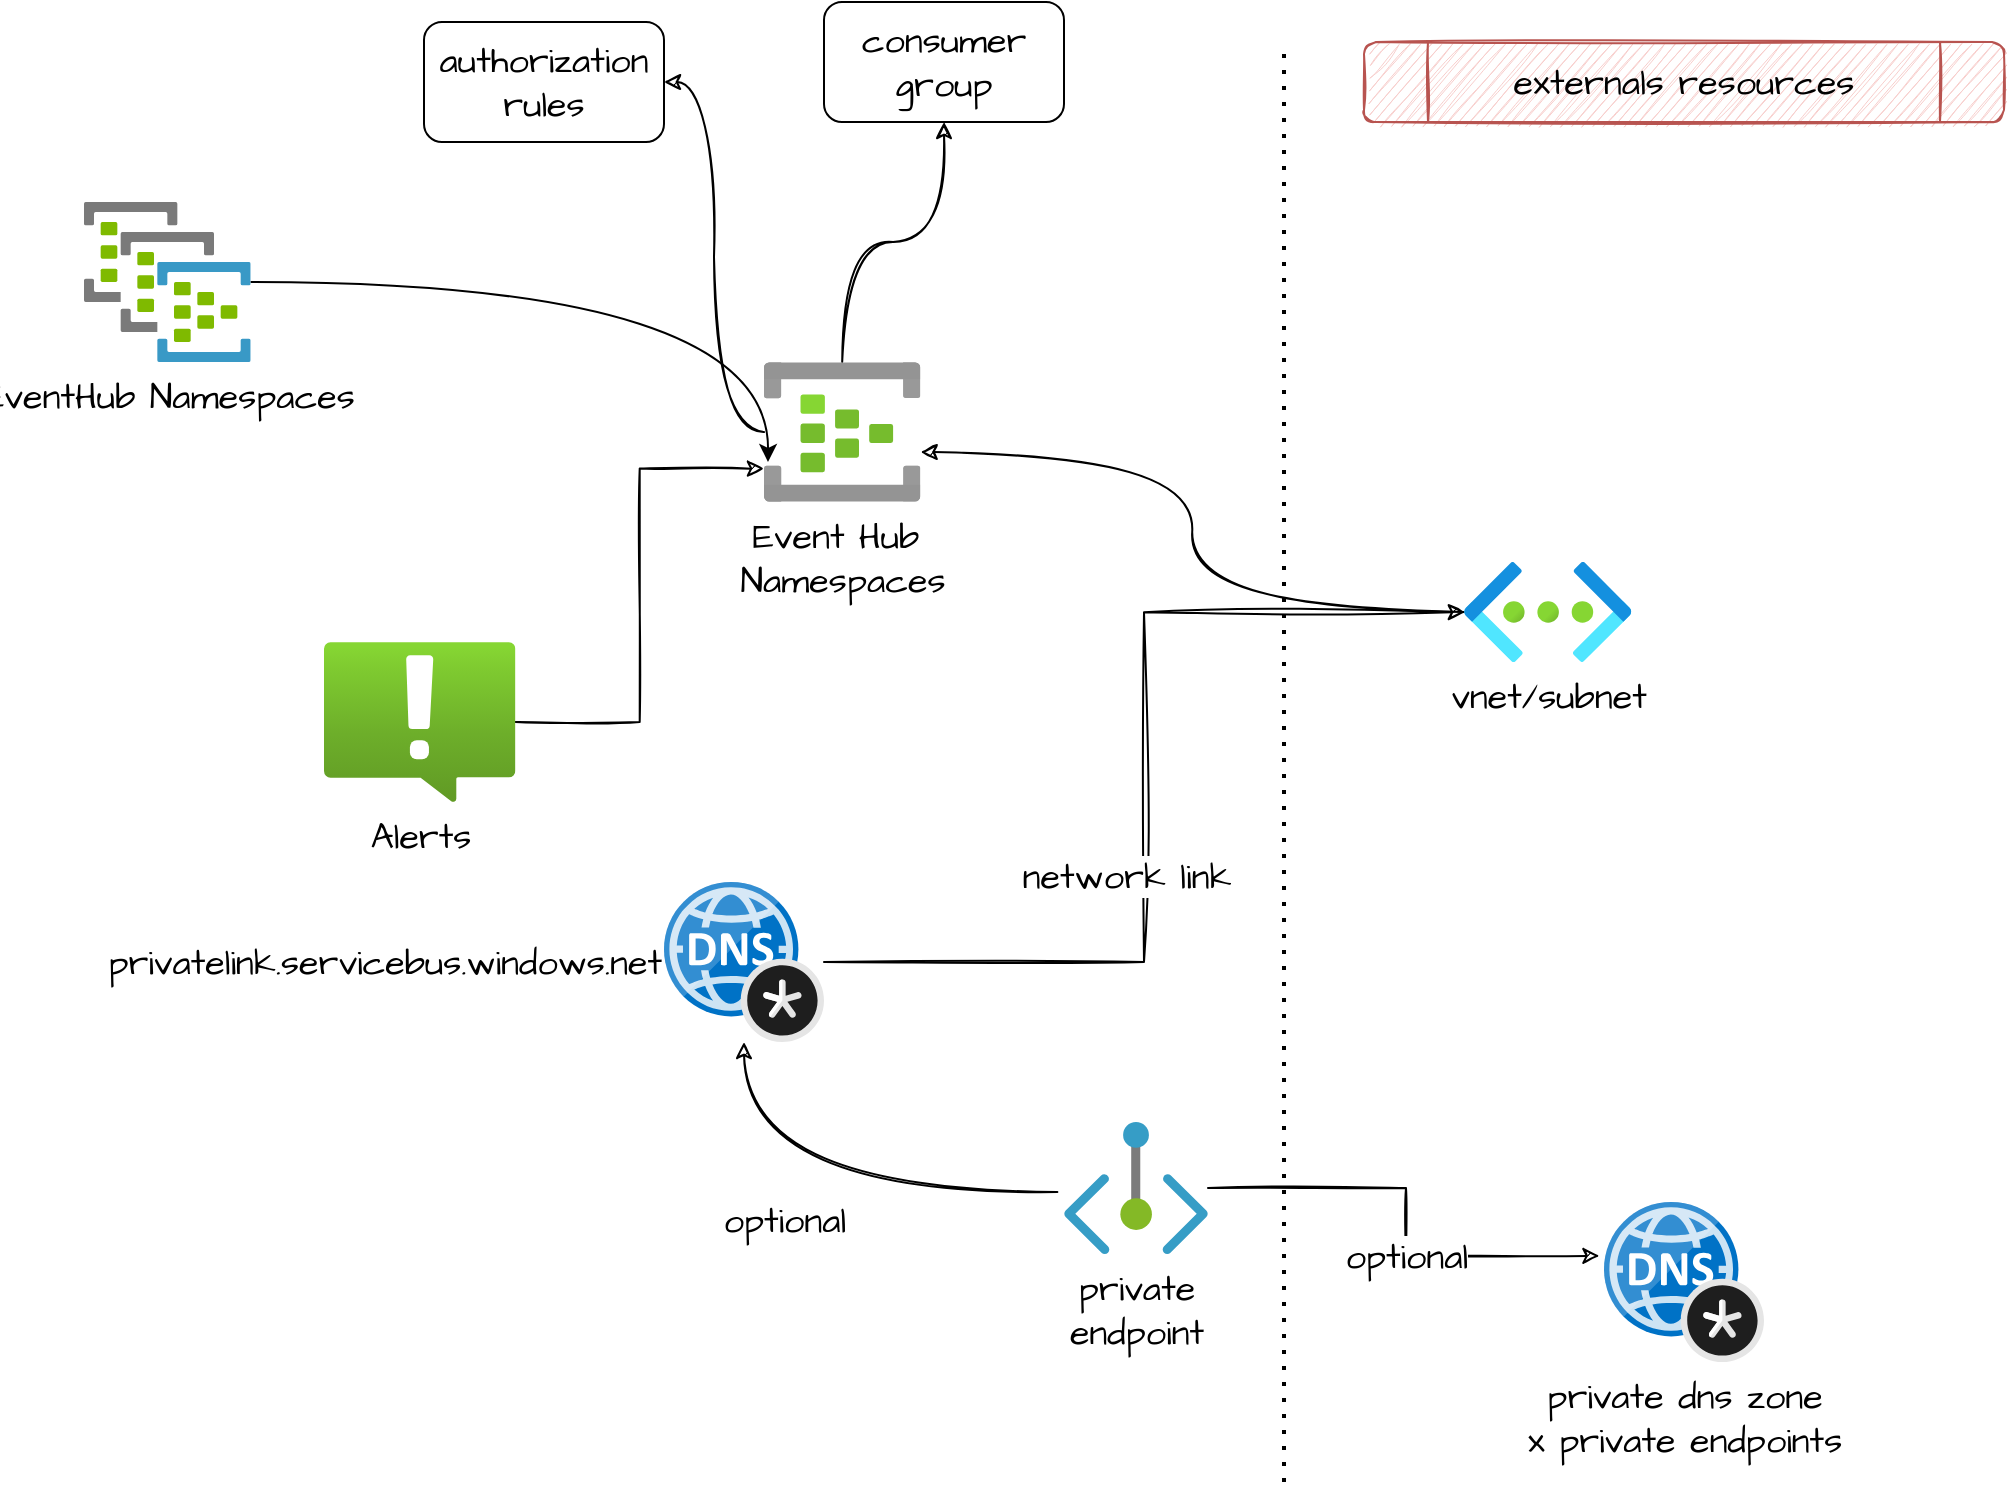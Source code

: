 <mxfile version="26.2.2">
  <diagram id="ArKqH_pPMN16gDMSGU3m" name="Page-1">
    <mxGraphModel dx="2063" dy="883" grid="1" gridSize="10" guides="1" tooltips="1" connect="1" arrows="1" fold="1" page="1" pageScale="1" pageWidth="827" pageHeight="1169" math="0" shadow="0">
      <root>
        <mxCell id="0" />
        <mxCell id="1" parent="0" />
        <mxCell id="DOS7CWorLfeVmID9HikK-3" value="" style="endArrow=none;dashed=1;html=1;dashPattern=1 3;strokeWidth=2;rounded=0;" parent="1" edge="1">
          <mxGeometry width="50" height="50" relative="1" as="geometry">
            <mxPoint x="360" y="800" as="sourcePoint" />
            <mxPoint x="360" y="80" as="targetPoint" />
          </mxGeometry>
        </mxCell>
        <mxCell id="DOS7CWorLfeVmID9HikK-4" value="externals resources" style="shape=process;whiteSpace=wrap;html=1;backgroundOutline=1;fontFamily=Architects Daughter;fontSource=https%3A%2F%2Ffonts.googleapis.com%2Fcss%3Ffamily%3DArchitects%2BDaughter;fillColor=#f8cecc;strokeColor=#b85450;fontSize=18;rounded=1;sketch=1;" parent="1" vertex="1">
          <mxGeometry x="400" y="80" width="320" height="40" as="geometry" />
        </mxCell>
        <mxCell id="fzXGkyh3DL_eOsN_Ycct-12" style="edgeStyle=orthogonalEdgeStyle;rounded=0;sketch=1;orthogonalLoop=1;jettySize=auto;html=1;entryX=0.5;entryY=1;entryDx=0;entryDy=0;fontFamily=Architects Daughter;fontSource=https%3A%2F%2Ffonts.googleapis.com%2Fcss%3Ffamily%3DArchitects%2BDaughter;fontSize=18;curved=1;" parent="1" source="fzXGkyh3DL_eOsN_Ycct-2" target="fzXGkyh3DL_eOsN_Ycct-4" edge="1">
          <mxGeometry relative="1" as="geometry" />
        </mxCell>
        <mxCell id="fzXGkyh3DL_eOsN_Ycct-13" style="edgeStyle=orthogonalEdgeStyle;curved=1;rounded=0;sketch=1;orthogonalLoop=1;jettySize=auto;html=1;entryX=1;entryY=0.5;entryDx=0;entryDy=0;fontFamily=Architects Daughter;fontSource=https%3A%2F%2Ffonts.googleapis.com%2Fcss%3Ffamily%3DArchitects%2BDaughter;fontSize=18;" parent="1" source="fzXGkyh3DL_eOsN_Ycct-2" target="fzXGkyh3DL_eOsN_Ycct-5" edge="1">
          <mxGeometry relative="1" as="geometry" />
        </mxCell>
        <mxCell id="fzXGkyh3DL_eOsN_Ycct-2" value="Event Hub&amp;nbsp;&lt;br&gt;Namespaces" style="aspect=fixed;html=1;points=[];align=center;image;fontSize=18;image=img/lib/azure2/iot/Event_Hubs.svg;fontFamily=Architects Daughter;fontSource=https%3A%2F%2Ffonts.googleapis.com%2Fcss%3Ffamily%3DArchitects%2BDaughter;" parent="1" vertex="1">
          <mxGeometry x="100" y="240" width="78.16" height="70" as="geometry" />
        </mxCell>
        <mxCell id="fzXGkyh3DL_eOsN_Ycct-4" value="consumer group" style="rounded=1;whiteSpace=wrap;html=1;fontFamily=Architects Daughter;fontSource=https%3A%2F%2Ffonts.googleapis.com%2Fcss%3Ffamily%3DArchitects%2BDaughter;fontSize=18;" parent="1" vertex="1">
          <mxGeometry x="130" y="60" width="120" height="60" as="geometry" />
        </mxCell>
        <mxCell id="fzXGkyh3DL_eOsN_Ycct-5" value="authorization&lt;br&gt;rules" style="rounded=1;whiteSpace=wrap;html=1;fontFamily=Architects Daughter;fontSource=https%3A%2F%2Ffonts.googleapis.com%2Fcss%3Ffamily%3DArchitects%2BDaughter;fontSize=18;" parent="1" vertex="1">
          <mxGeometry x="-70.0" y="70" width="120" height="60" as="geometry" />
        </mxCell>
        <mxCell id="fzXGkyh3DL_eOsN_Ycct-8" style="edgeStyle=orthogonalEdgeStyle;rounded=0;orthogonalLoop=1;jettySize=auto;html=1;entryX=0.005;entryY=0.502;entryDx=0;entryDy=0;entryPerimeter=0;fontFamily=Architects Daughter;fontSource=https%3A%2F%2Ffonts.googleapis.com%2Fcss%3Ffamily%3DArchitects%2BDaughter;fontSize=18;sketch=1;" parent="1" source="fzXGkyh3DL_eOsN_Ycct-6" target="fzXGkyh3DL_eOsN_Ycct-7" edge="1">
          <mxGeometry relative="1" as="geometry" />
        </mxCell>
        <mxCell id="fzXGkyh3DL_eOsN_Ycct-9" value="network link" style="edgeLabel;html=1;align=center;verticalAlign=middle;resizable=0;points=[];fontSize=18;fontFamily=Architects Daughter;" parent="fzXGkyh3DL_eOsN_Ycct-8" vertex="1" connectable="0">
          <mxGeometry x="-0.182" y="1" relative="1" as="geometry">
            <mxPoint x="-8" y="-1" as="offset" />
          </mxGeometry>
        </mxCell>
        <mxCell id="fzXGkyh3DL_eOsN_Ycct-6" value="privatelink.servicebus.windows.net" style="sketch=0;aspect=fixed;html=1;points=[];align=right;image;fontSize=18;image=img/lib/mscae/DNS_Private_Zones.svg;fontFamily=Architects Daughter;fontSource=https%3A%2F%2Ffonts.googleapis.com%2Fcss%3Ffamily%3DArchitects%2BDaughter;labelPosition=left;verticalLabelPosition=middle;verticalAlign=middle;" parent="1" vertex="1">
          <mxGeometry x="50" y="500" width="80" height="80" as="geometry" />
        </mxCell>
        <mxCell id="fzXGkyh3DL_eOsN_Ycct-23" style="edgeStyle=orthogonalEdgeStyle;curved=1;rounded=0;sketch=1;orthogonalLoop=1;jettySize=auto;html=1;entryX=1.002;entryY=0.643;entryDx=0;entryDy=0;entryPerimeter=0;fontFamily=Architects Daughter;fontSource=https%3A%2F%2Ffonts.googleapis.com%2Fcss%3Ffamily%3DArchitects%2BDaughter;fontSize=18;" parent="1" source="fzXGkyh3DL_eOsN_Ycct-7" target="fzXGkyh3DL_eOsN_Ycct-2" edge="1">
          <mxGeometry relative="1" as="geometry" />
        </mxCell>
        <mxCell id="fzXGkyh3DL_eOsN_Ycct-7" value="vnet/subnet" style="aspect=fixed;html=1;points=[];align=center;image;fontSize=18;image=img/lib/azure2/networking/Virtual_Networks.svg;fontFamily=Architects Daughter;fontSource=https%3A%2F%2Ffonts.googleapis.com%2Fcss%3Ffamily%3DArchitects%2BDaughter;" parent="1" vertex="1">
          <mxGeometry x="450" y="340" width="83.75" height="50" as="geometry" />
        </mxCell>
        <mxCell id="fzXGkyh3DL_eOsN_Ycct-16" style="edgeStyle=orthogonalEdgeStyle;curved=1;rounded=0;sketch=1;orthogonalLoop=1;jettySize=auto;html=1;fontFamily=Architects Daughter;fontSource=https%3A%2F%2Ffonts.googleapis.com%2Fcss%3Ffamily%3DArchitects%2BDaughter;fontSize=18;exitX=-0.046;exitY=0.531;exitDx=0;exitDy=0;exitPerimeter=0;" parent="1" source="fzXGkyh3DL_eOsN_Ycct-10" target="fzXGkyh3DL_eOsN_Ycct-6" edge="1">
          <mxGeometry relative="1" as="geometry">
            <mxPoint x="220" y="357" as="sourcePoint" />
          </mxGeometry>
        </mxCell>
        <mxCell id="fzXGkyh3DL_eOsN_Ycct-17" value="optional" style="edgeLabel;html=1;align=center;verticalAlign=middle;resizable=0;points=[];fontSize=18;fontFamily=Architects Daughter;" parent="fzXGkyh3DL_eOsN_Ycct-16" vertex="1" connectable="0">
          <mxGeometry x="0.182" y="14" relative="1" as="geometry">
            <mxPoint as="offset" />
          </mxGeometry>
        </mxCell>
        <mxCell id="fzXGkyh3DL_eOsN_Ycct-18" style="edgeStyle=orthogonalEdgeStyle;rounded=0;sketch=1;orthogonalLoop=1;jettySize=auto;html=1;entryX=-0.028;entryY=0.337;entryDx=0;entryDy=0;entryPerimeter=0;fontFamily=Architects Daughter;fontSource=https%3A%2F%2Ffonts.googleapis.com%2Fcss%3Ffamily%3DArchitects%2BDaughter;fontSize=18;" parent="1" source="fzXGkyh3DL_eOsN_Ycct-10" target="fzXGkyh3DL_eOsN_Ycct-11" edge="1">
          <mxGeometry relative="1" as="geometry" />
        </mxCell>
        <mxCell id="fzXGkyh3DL_eOsN_Ycct-19" value="optional" style="edgeLabel;html=1;align=center;verticalAlign=middle;resizable=0;points=[];fontSize=18;fontFamily=Architects Daughter;" parent="fzXGkyh3DL_eOsN_Ycct-18" vertex="1" connectable="0">
          <mxGeometry x="0.159" relative="1" as="geometry">
            <mxPoint as="offset" />
          </mxGeometry>
        </mxCell>
        <mxCell id="fzXGkyh3DL_eOsN_Ycct-10" value="private &lt;br&gt;endpoint" style="aspect=fixed;html=1;points=[];align=center;image;fontSize=18;image=img/lib/azure2/networking/Private_Endpoint.svg;fontFamily=Architects Daughter;fontSource=https%3A%2F%2Ffonts.googleapis.com%2Fcss%3Ffamily%3DArchitects%2BDaughter;" parent="1" vertex="1">
          <mxGeometry x="250" y="620" width="72" height="66" as="geometry" />
        </mxCell>
        <mxCell id="fzXGkyh3DL_eOsN_Ycct-11" value="private dns zone&lt;br style=&quot;font-size: 18px;&quot;&gt;x private endpoints" style="sketch=0;aspect=fixed;html=1;points=[];align=center;image;fontSize=18;image=img/lib/mscae/DNS_Private_Zones.svg;fontFamily=Architects Daughter;fontSource=https%3A%2F%2Ffonts.googleapis.com%2Fcss%3Ffamily%3DArchitects%2BDaughter;" parent="1" vertex="1">
          <mxGeometry x="520" y="660" width="80" height="80" as="geometry" />
        </mxCell>
        <mxCell id="fzXGkyh3DL_eOsN_Ycct-24" style="edgeStyle=orthogonalEdgeStyle;rounded=0;sketch=1;orthogonalLoop=1;jettySize=auto;html=1;entryX=0;entryY=0.762;entryDx=0;entryDy=0;entryPerimeter=0;fontFamily=Architects Daughter;fontSource=https%3A%2F%2Ffonts.googleapis.com%2Fcss%3Ffamily%3DArchitects%2BDaughter;fontSize=18;" parent="1" source="fzXGkyh3DL_eOsN_Ycct-20" target="fzXGkyh3DL_eOsN_Ycct-2" edge="1">
          <mxGeometry relative="1" as="geometry" />
        </mxCell>
        <mxCell id="fzXGkyh3DL_eOsN_Ycct-20" value="Alerts" style="aspect=fixed;html=1;points=[];align=center;image;fontSize=18;image=img/lib/azure2/management_governance/Alerts.svg;fontFamily=Architects Daughter;fontSource=https%3A%2F%2Ffonts.googleapis.com%2Fcss%3Ffamily%3DArchitects%2BDaughter;" parent="1" vertex="1">
          <mxGeometry x="-120" y="380" width="95.71" height="80" as="geometry" />
        </mxCell>
        <mxCell id="kheScAytgrFl4MAN0___-2" value="EventHub Namespaces" style="image;sketch=0;aspect=fixed;html=1;points=[];align=center;fontSize=18;image=img/lib/mscae/Dedicated_Event_Hub.svg;fontFamily=Architects Daughter;" vertex="1" parent="1">
          <mxGeometry x="-240" y="160" width="83.34" height="80" as="geometry" />
        </mxCell>
        <mxCell id="kheScAytgrFl4MAN0___-3" style="edgeStyle=orthogonalEdgeStyle;rounded=0;orthogonalLoop=1;jettySize=auto;html=1;curved=1;" edge="1" parent="1" source="kheScAytgrFl4MAN0___-2">
          <mxGeometry relative="1" as="geometry">
            <mxPoint x="102" y="290" as="targetPoint" />
          </mxGeometry>
        </mxCell>
      </root>
    </mxGraphModel>
  </diagram>
</mxfile>
